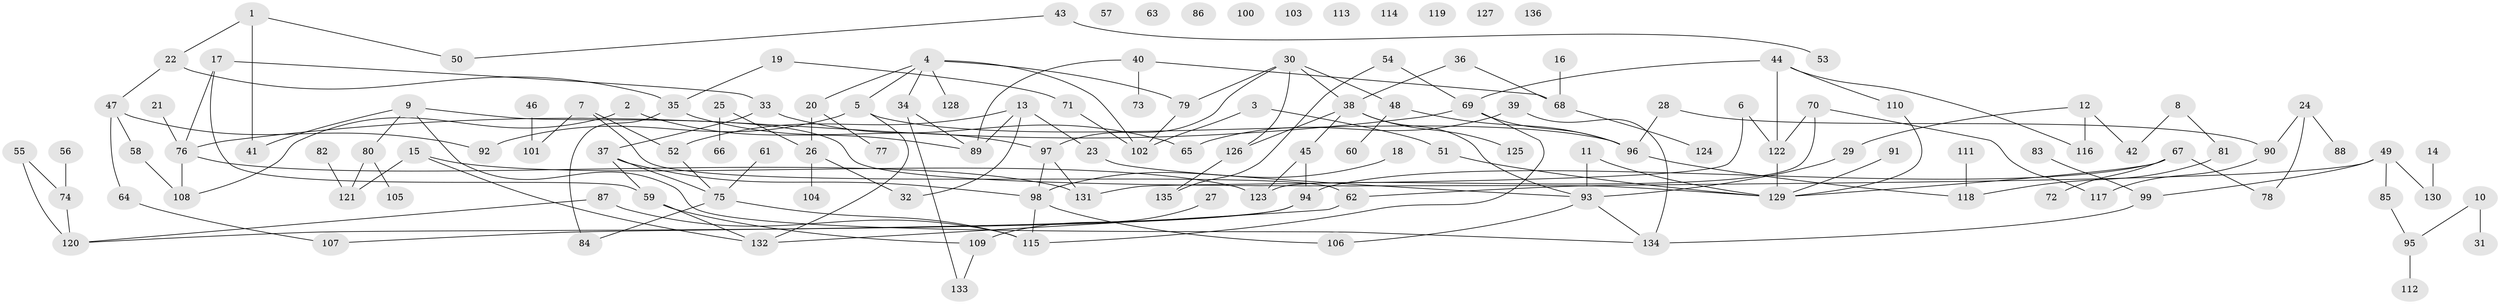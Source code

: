 // Generated by graph-tools (version 1.1) at 2025/39/03/09/25 04:39:55]
// undirected, 136 vertices, 166 edges
graph export_dot {
graph [start="1"]
  node [color=gray90,style=filled];
  1;
  2;
  3;
  4;
  5;
  6;
  7;
  8;
  9;
  10;
  11;
  12;
  13;
  14;
  15;
  16;
  17;
  18;
  19;
  20;
  21;
  22;
  23;
  24;
  25;
  26;
  27;
  28;
  29;
  30;
  31;
  32;
  33;
  34;
  35;
  36;
  37;
  38;
  39;
  40;
  41;
  42;
  43;
  44;
  45;
  46;
  47;
  48;
  49;
  50;
  51;
  52;
  53;
  54;
  55;
  56;
  57;
  58;
  59;
  60;
  61;
  62;
  63;
  64;
  65;
  66;
  67;
  68;
  69;
  70;
  71;
  72;
  73;
  74;
  75;
  76;
  77;
  78;
  79;
  80;
  81;
  82;
  83;
  84;
  85;
  86;
  87;
  88;
  89;
  90;
  91;
  92;
  93;
  94;
  95;
  96;
  97;
  98;
  99;
  100;
  101;
  102;
  103;
  104;
  105;
  106;
  107;
  108;
  109;
  110;
  111;
  112;
  113;
  114;
  115;
  116;
  117;
  118;
  119;
  120;
  121;
  122;
  123;
  124;
  125;
  126;
  127;
  128;
  129;
  130;
  131;
  132;
  133;
  134;
  135;
  136;
  1 -- 22;
  1 -- 41;
  1 -- 50;
  2 -- 89;
  2 -- 108;
  3 -- 51;
  3 -- 102;
  4 -- 5;
  4 -- 20;
  4 -- 34;
  4 -- 79;
  4 -- 102;
  4 -- 128;
  5 -- 92;
  5 -- 96;
  5 -- 132;
  6 -- 122;
  6 -- 131;
  7 -- 52;
  7 -- 62;
  7 -- 101;
  8 -- 42;
  8 -- 81;
  9 -- 41;
  9 -- 80;
  9 -- 129;
  9 -- 134;
  10 -- 31;
  10 -- 95;
  11 -- 93;
  11 -- 129;
  12 -- 29;
  12 -- 42;
  12 -- 116;
  13 -- 23;
  13 -- 32;
  13 -- 52;
  13 -- 89;
  14 -- 130;
  15 -- 121;
  15 -- 123;
  15 -- 132;
  16 -- 68;
  17 -- 33;
  17 -- 59;
  17 -- 76;
  18 -- 98;
  19 -- 35;
  19 -- 71;
  20 -- 26;
  20 -- 77;
  21 -- 76;
  22 -- 35;
  22 -- 47;
  23 -- 93;
  24 -- 78;
  24 -- 88;
  24 -- 90;
  25 -- 26;
  25 -- 66;
  26 -- 32;
  26 -- 104;
  27 -- 109;
  28 -- 90;
  28 -- 96;
  29 -- 93;
  30 -- 38;
  30 -- 48;
  30 -- 79;
  30 -- 97;
  30 -- 126;
  33 -- 37;
  33 -- 65;
  34 -- 89;
  34 -- 133;
  35 -- 84;
  35 -- 97;
  36 -- 38;
  36 -- 68;
  37 -- 59;
  37 -- 75;
  37 -- 98;
  38 -- 45;
  38 -- 93;
  38 -- 125;
  38 -- 126;
  39 -- 65;
  39 -- 134;
  40 -- 68;
  40 -- 73;
  40 -- 89;
  43 -- 50;
  43 -- 53;
  44 -- 69;
  44 -- 110;
  44 -- 116;
  44 -- 122;
  45 -- 94;
  45 -- 123;
  46 -- 101;
  47 -- 58;
  47 -- 64;
  47 -- 92;
  48 -- 60;
  48 -- 96;
  49 -- 62;
  49 -- 85;
  49 -- 99;
  49 -- 130;
  51 -- 129;
  52 -- 75;
  54 -- 69;
  54 -- 135;
  55 -- 74;
  55 -- 120;
  56 -- 74;
  58 -- 108;
  59 -- 109;
  59 -- 132;
  61 -- 75;
  62 -- 132;
  64 -- 107;
  67 -- 72;
  67 -- 78;
  67 -- 94;
  67 -- 129;
  68 -- 124;
  69 -- 76;
  69 -- 96;
  69 -- 115;
  70 -- 117;
  70 -- 122;
  70 -- 123;
  71 -- 102;
  74 -- 120;
  75 -- 84;
  75 -- 115;
  76 -- 108;
  76 -- 131;
  79 -- 102;
  80 -- 105;
  80 -- 121;
  81 -- 118;
  82 -- 121;
  83 -- 99;
  85 -- 95;
  87 -- 115;
  87 -- 120;
  90 -- 117;
  91 -- 129;
  93 -- 106;
  93 -- 134;
  94 -- 107;
  94 -- 120;
  95 -- 112;
  96 -- 118;
  97 -- 98;
  97 -- 131;
  98 -- 106;
  98 -- 115;
  99 -- 134;
  109 -- 133;
  110 -- 129;
  111 -- 118;
  122 -- 129;
  126 -- 135;
}
